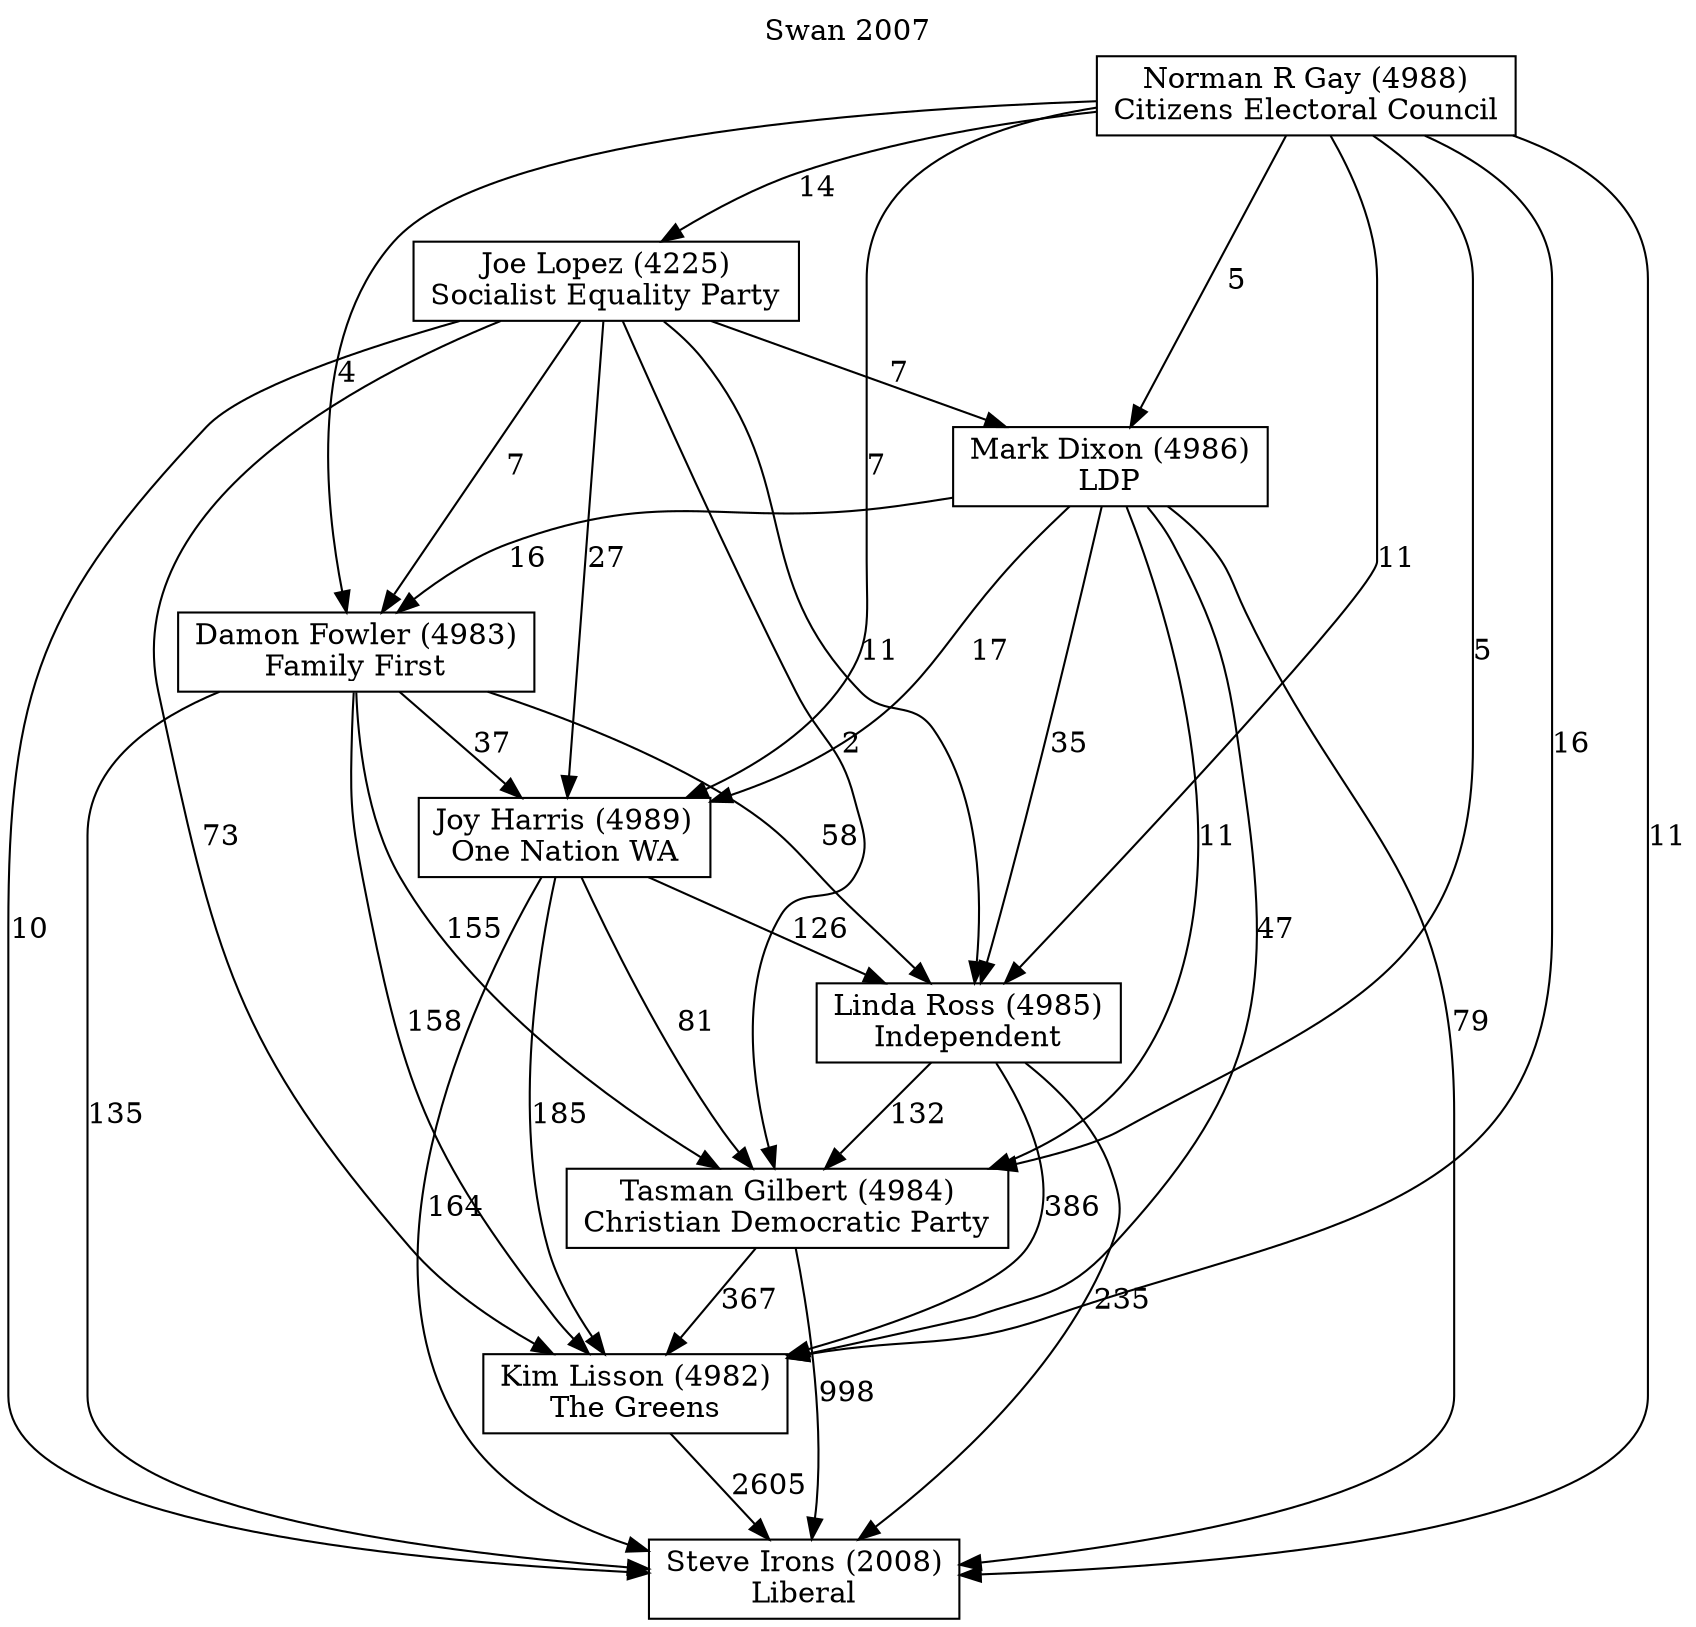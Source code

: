 // House preference flow
digraph "Steve Irons (2008)_Swan_2007" {
	graph [label="Swan 2007" labelloc=t mclimit=10]
	node [shape=box]
	"Steve Irons (2008)" [label="Steve Irons (2008)
Liberal"]
	"Kim Lisson (4982)" [label="Kim Lisson (4982)
The Greens"]
	"Tasman Gilbert (4984)" [label="Tasman Gilbert (4984)
Christian Democratic Party"]
	"Linda Ross (4985)" [label="Linda Ross (4985)
Independent"]
	"Joy Harris (4989)" [label="Joy Harris (4989)
One Nation WA"]
	"Damon Fowler (4983)" [label="Damon Fowler (4983)
Family First"]
	"Mark Dixon (4986)" [label="Mark Dixon (4986)
LDP"]
	"Joe Lopez (4225)" [label="Joe Lopez (4225)
Socialist Equality Party"]
	"Norman R Gay (4988)" [label="Norman R Gay (4988)
Citizens Electoral Council"]
	"Kim Lisson (4982)" -> "Steve Irons (2008)" [label=2605]
	"Tasman Gilbert (4984)" -> "Kim Lisson (4982)" [label=367]
	"Linda Ross (4985)" -> "Tasman Gilbert (4984)" [label=132]
	"Joy Harris (4989)" -> "Linda Ross (4985)" [label=126]
	"Damon Fowler (4983)" -> "Joy Harris (4989)" [label=37]
	"Mark Dixon (4986)" -> "Damon Fowler (4983)" [label=16]
	"Joe Lopez (4225)" -> "Mark Dixon (4986)" [label=7]
	"Norman R Gay (4988)" -> "Joe Lopez (4225)" [label=14]
	"Tasman Gilbert (4984)" -> "Steve Irons (2008)" [label=998]
	"Linda Ross (4985)" -> "Steve Irons (2008)" [label=235]
	"Joy Harris (4989)" -> "Steve Irons (2008)" [label=164]
	"Damon Fowler (4983)" -> "Steve Irons (2008)" [label=135]
	"Mark Dixon (4986)" -> "Steve Irons (2008)" [label=79]
	"Joe Lopez (4225)" -> "Steve Irons (2008)" [label=10]
	"Norman R Gay (4988)" -> "Steve Irons (2008)" [label=11]
	"Norman R Gay (4988)" -> "Mark Dixon (4986)" [label=5]
	"Joe Lopez (4225)" -> "Damon Fowler (4983)" [label=7]
	"Norman R Gay (4988)" -> "Damon Fowler (4983)" [label=4]
	"Mark Dixon (4986)" -> "Joy Harris (4989)" [label=17]
	"Joe Lopez (4225)" -> "Joy Harris (4989)" [label=27]
	"Norman R Gay (4988)" -> "Joy Harris (4989)" [label=7]
	"Damon Fowler (4983)" -> "Linda Ross (4985)" [label=58]
	"Mark Dixon (4986)" -> "Linda Ross (4985)" [label=35]
	"Joe Lopez (4225)" -> "Linda Ross (4985)" [label=11]
	"Norman R Gay (4988)" -> "Linda Ross (4985)" [label=11]
	"Joy Harris (4989)" -> "Tasman Gilbert (4984)" [label=81]
	"Damon Fowler (4983)" -> "Tasman Gilbert (4984)" [label=155]
	"Mark Dixon (4986)" -> "Tasman Gilbert (4984)" [label=11]
	"Joe Lopez (4225)" -> "Tasman Gilbert (4984)" [label=2]
	"Norman R Gay (4988)" -> "Tasman Gilbert (4984)" [label=5]
	"Linda Ross (4985)" -> "Kim Lisson (4982)" [label=386]
	"Joy Harris (4989)" -> "Kim Lisson (4982)" [label=185]
	"Damon Fowler (4983)" -> "Kim Lisson (4982)" [label=158]
	"Mark Dixon (4986)" -> "Kim Lisson (4982)" [label=47]
	"Joe Lopez (4225)" -> "Kim Lisson (4982)" [label=73]
	"Norman R Gay (4988)" -> "Kim Lisson (4982)" [label=16]
}
